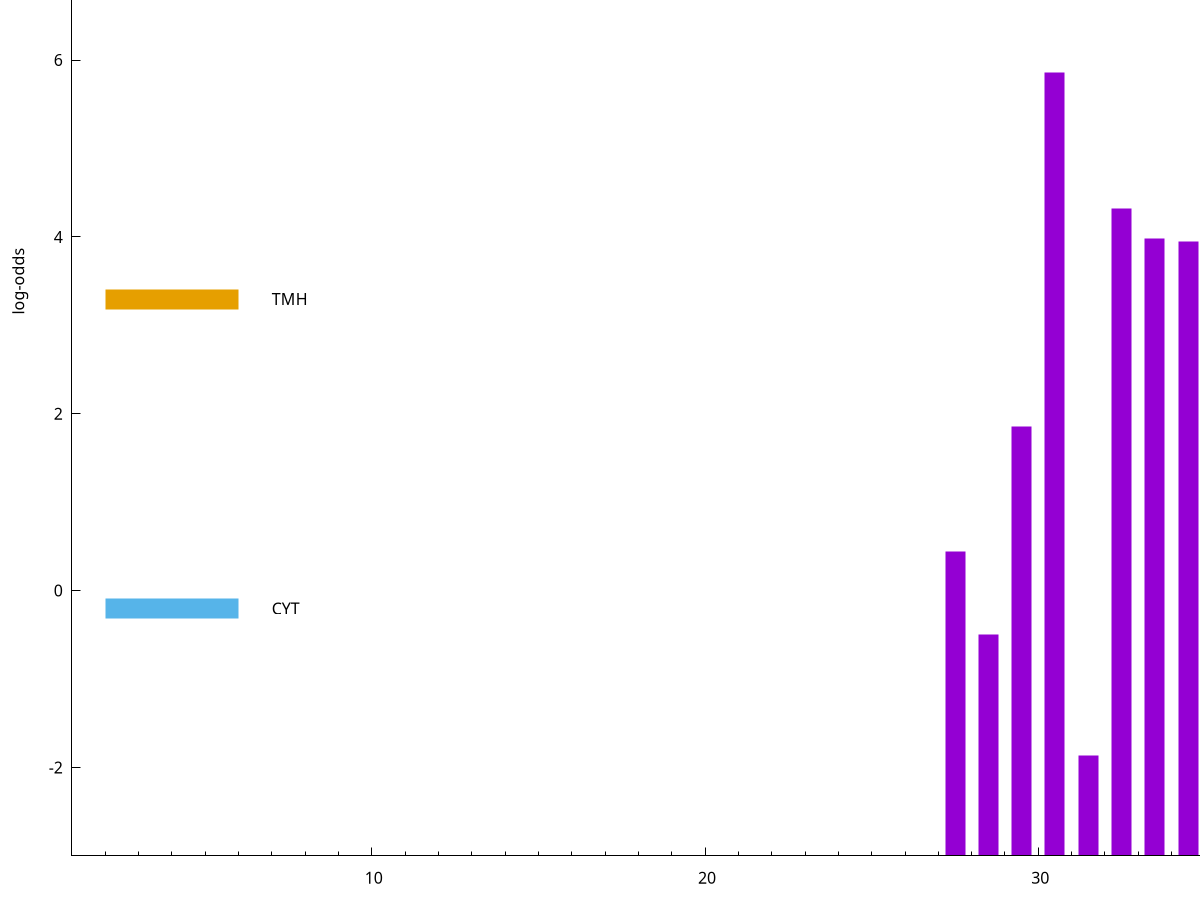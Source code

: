 set title "LipoP predictions for SRR4017849.gff"
set size 2., 1.4
set xrange [1:70] 
set mxtics 10
set yrange [-3:10]
set y2range [0:13]
set ylabel "log-odds"
set term postscript eps color solid "Helvetica" 30
set output "SRR4017849.gff11.eps"
set arrow from 2,6.86074 to 6,6.86074 nohead lt 1 lw 20
set label "SpI" at 7,6.86074
set arrow from 2,3.29629 to 6,3.29629 nohead lt 4 lw 20
set label "TMH" at 7,3.29629
set arrow from 2,-0.200913 to 6,-0.200913 nohead lt 3 lw 20
set label "CYT" at 7,-0.200913
set arrow from 2,6.86074 to 6,6.86074 nohead lt 1 lw 20
set label "SpI" at 7,6.86074
# NOTE: The scores below are the log-odds scores with the threshold
# NOTE: subtracted (a hack to make gnuplot make the histogram all
# NOTE: look nice).
plot "-" axes x1y2 title "" with impulses lt 1 lw 20
30.500000 8.854610
32.500000 7.321000
33.500000 6.981470
34.500000 6.945130
29.500000 4.860900
27.500000 3.441380
28.500000 2.505379
36.500000 2.272878
39.500000 1.230520
31.500000 1.132190
e
exit
